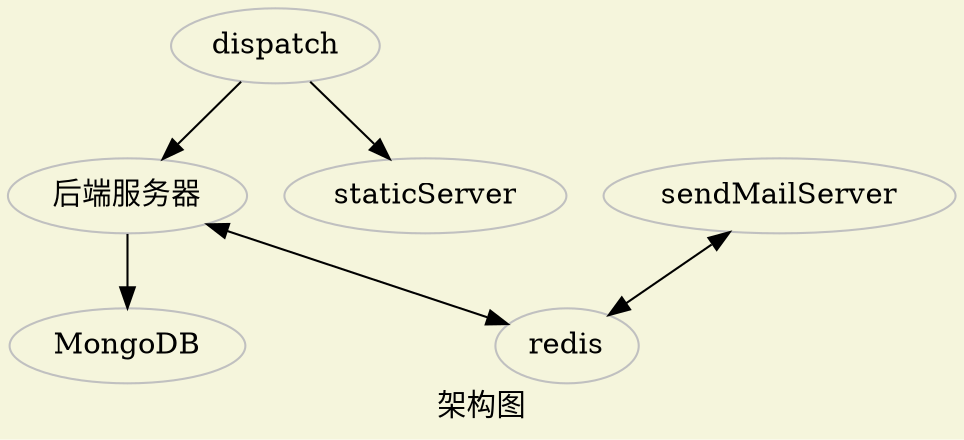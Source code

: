 digraph 架构图 {
    label="架构图"
    bgcolor="beige"

    node[color="grey"]

    dispatch
    server[label="后端服务器"]
    redis
    MongoDB
    sendMailServer
    staticServer

    dispatch -> {server, staticServer}
    {server, sendMailServer} -> redis[dir="both"]
    server -> MongoDB

    {rank=same; server, sendMailServer, staticServer}
}